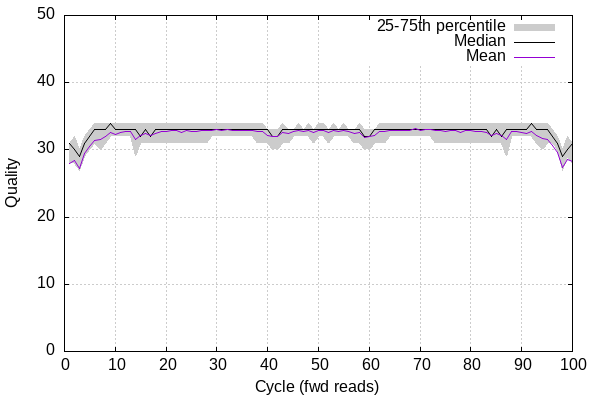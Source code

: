 
            set terminal png size 600,400 truecolor
            set output "frag.genome.k.90/quals2.png"
            set grid xtics ytics y2tics back lc rgb "#cccccc"
            set multiplot
            
            set yrange [0:50]
            set ylabel "Quality"
            set xlabel "Cycle (fwd reads)"
            plot '-' using 1:2:3 with filledcurve lt 1 lc rgb "#cccccc" t '25-75th percentile' , '-' using 1:2 with lines lc rgb "#000000" t 'Median', '-' using 1:2 with lines lt 1 t 'Mean'
        1	28	31
2	28	32
3	27	30
4	29	32
5	30	33
6	31	34
7	30	34
8	31	34
9	32	34
10	32	34
11	32	34
12	32	34
13	32	34
14	29	34
15	31	34
16	31	34
17	31	34
18	31	34
19	31	34
20	31	34
21	31	34
22	31	34
23	31	34
24	31	34
25	31	34
26	31	34
27	31	34
28	31	34
29	32	34
30	32	34
31	32	34
32	32	34
33	32	34
34	32	34
35	32	34
36	32	34
37	32	34
38	31	34
39	31	34
40	31	33
41	30	33
42	30	33
43	31	34
44	31	33
45	32	33
46	32	34
47	32	33
48	32	34
49	31	33
50	32	34
51	32	34
52	31	33
53	32	34
54	32	33
55	32	34
56	32	33
57	31	33
58	31	34
59	30	33
60	30	33
61	31	33
62	31	34
63	31	34
64	32	34
65	32	34
66	32	34
67	32	34
68	32	34
69	32	34
70	32	34
71	32	34
72	32	34
73	31	34
74	31	34
75	31	34
76	31	34
77	31	34
78	31	34
79	31	34
80	31	34
81	31	34
82	31	34
83	31	34
84	31	34
85	31	34
86	31	34
87	29	34
88	32	34
89	32	34
90	32	34
91	32	34
92	32	34
93	31	34
94	30	34
95	31	34
96	31	33
97	30	32
98	27	30
99	29	32
100	28	31
end
1	31
2	30
3	29
4	31
5	32
6	33
7	33
8	33
9	34
10	33
11	33
12	33
13	33
14	33
15	32
16	33
17	32
18	33
19	33
20	33
21	33
22	33
23	33
24	33
25	33
26	33
27	33
28	33
29	33
30	33
31	33
32	33
33	33
34	33
35	33
36	33
37	33
38	33
39	33
40	33
41	32
42	32
43	33
44	33
45	33
46	33
47	33
48	33
49	33
50	33
51	33
52	33
53	33
54	33
55	33
56	33
57	33
58	33
59	32
60	32
61	33
62	33
63	33
64	33
65	33
66	33
67	33
68	33
69	33
70	33
71	33
72	33
73	33
74	33
75	33
76	33
77	33
78	33
79	33
80	33
81	33
82	33
83	33
84	32
85	33
86	32
87	33
88	33
89	33
90	33
91	33
92	34
93	33
94	33
95	33
96	32
97	31
98	29
99	30
100	31
end
1	28.04
2	28.35
3	27.28
4	29.43
5	30.48
6	31.46
7	31.53
8	31.93
9	32.52
10	32.25
11	32.52
12	32.70
13	32.69
14	31.58
15	32.19
16	32.45
17	32.12
18	32.50
19	32.70
20	32.79
21	32.83
22	32.94
23	32.52
24	32.89
25	32.76
26	32.77
27	32.85
28	32.88
29	32.94
30	33.02
31	32.89
32	33.11
33	32.92
34	32.89
35	32.86
36	32.82
37	32.90
38	32.67
39	32.77
40	32.12
41	31.92
42	31.94
43	32.65
44	32.46
45	32.74
46	32.85
47	32.78
48	32.94
49	32.65
50	32.88
51	32.87
52	32.63
53	32.94
54	32.74
55	32.84
56	32.72
57	32.41
58	32.63
59	31.89
60	31.92
61	32.13
62	32.75
63	32.71
64	32.92
65	32.85
66	32.90
67	32.88
68	32.93
69	33.12
70	32.90
71	33.02
72	32.99
73	32.90
74	32.89
75	32.76
76	32.86
77	32.94
78	32.57
79	32.96
80	32.83
81	32.79
82	32.73
83	32.57
84	32.15
85	32.49
86	32.20
87	31.62
88	32.75
89	32.78
90	32.63
91	32.37
92	32.68
93	32.11
94	31.68
95	31.59
96	30.63
97	29.61
98	27.44
99	28.57
100	28.26
end
